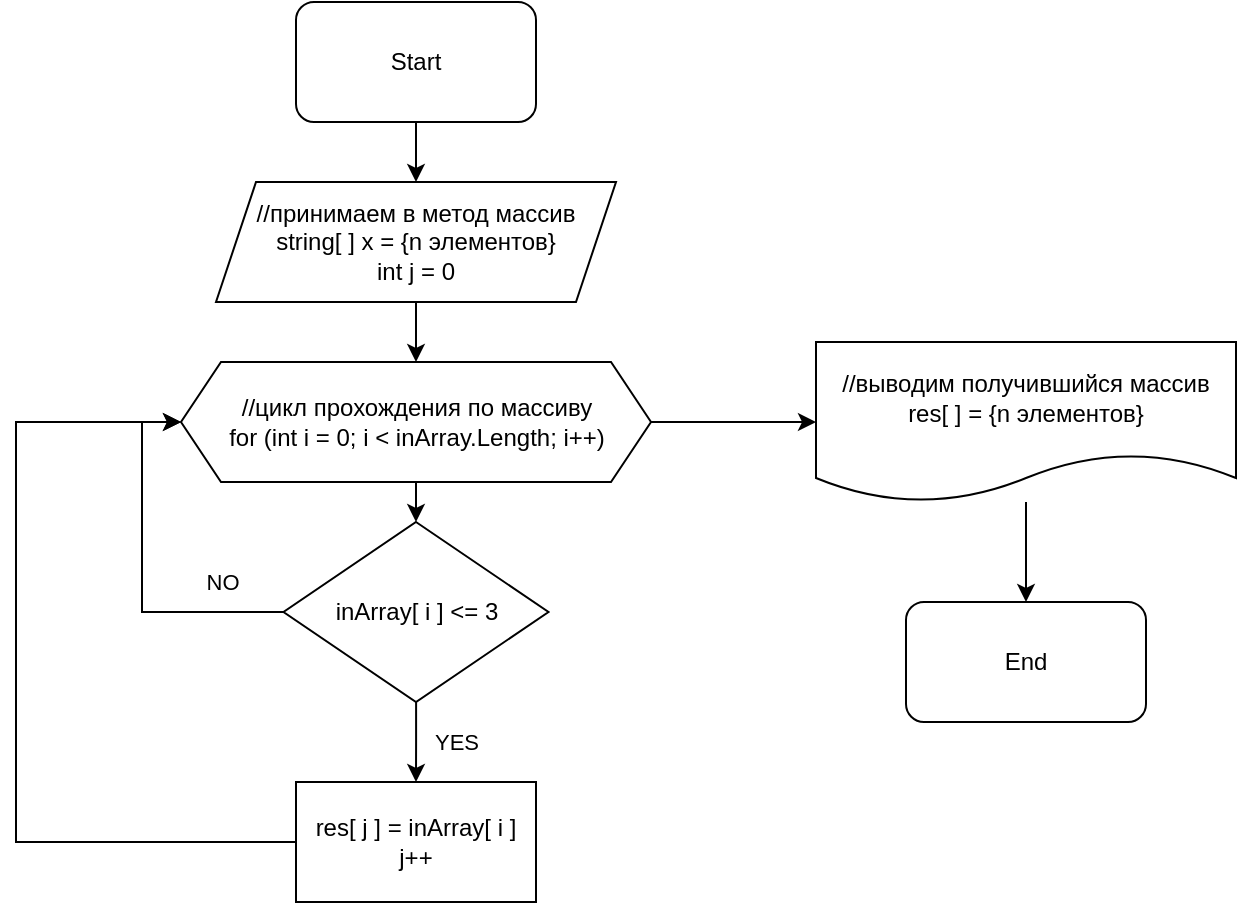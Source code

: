 <mxfile version="20.8.16" type="device"><diagram id="C5RBs43oDa-KdzZeNtuy" name="Page-1"><mxGraphModel dx="1050" dy="621" grid="1" gridSize="10" guides="1" tooltips="1" connect="1" arrows="1" fold="1" page="1" pageScale="1" pageWidth="827" pageHeight="1169" math="0" shadow="0"><root><mxCell id="WIyWlLk6GJQsqaUBKTNV-0"/><mxCell id="WIyWlLk6GJQsqaUBKTNV-1" parent="WIyWlLk6GJQsqaUBKTNV-0"/><mxCell id="b2eBR5Jnyl3CWdyIrFsk-2" value="" style="edgeStyle=orthogonalEdgeStyle;rounded=0;orthogonalLoop=1;jettySize=auto;html=1;" edge="1" parent="WIyWlLk6GJQsqaUBKTNV-1" source="b2eBR5Jnyl3CWdyIrFsk-0" target="b2eBR5Jnyl3CWdyIrFsk-1"><mxGeometry relative="1" as="geometry"/></mxCell><mxCell id="b2eBR5Jnyl3CWdyIrFsk-0" value="Start" style="rounded=1;whiteSpace=wrap;html=1;" vertex="1" parent="WIyWlLk6GJQsqaUBKTNV-1"><mxGeometry x="300" y="40" width="120" height="60" as="geometry"/></mxCell><mxCell id="b2eBR5Jnyl3CWdyIrFsk-6" value="" style="edgeStyle=orthogonalEdgeStyle;rounded=0;orthogonalLoop=1;jettySize=auto;html=1;" edge="1" parent="WIyWlLk6GJQsqaUBKTNV-1" source="b2eBR5Jnyl3CWdyIrFsk-1"><mxGeometry relative="1" as="geometry"><mxPoint x="360" y="220" as="targetPoint"/></mxGeometry></mxCell><mxCell id="b2eBR5Jnyl3CWdyIrFsk-1" value="//принимаем в метод массив&lt;br&gt;string[ ] x = {n элементов}&lt;br&gt;int j = 0" style="shape=parallelogram;perimeter=parallelogramPerimeter;whiteSpace=wrap;html=1;fixedSize=1;" vertex="1" parent="WIyWlLk6GJQsqaUBKTNV-1"><mxGeometry x="260" y="130" width="200" height="60" as="geometry"/></mxCell><mxCell id="b2eBR5Jnyl3CWdyIrFsk-10" value="NO" style="edgeStyle=orthogonalEdgeStyle;rounded=0;orthogonalLoop=1;jettySize=auto;html=1;entryX=0;entryY=0.5;entryDx=0;entryDy=0;exitX=0;exitY=0.5;exitDx=0;exitDy=0;" edge="1" parent="WIyWlLk6GJQsqaUBKTNV-1" source="b2eBR5Jnyl3CWdyIrFsk-7" target="b2eBR5Jnyl3CWdyIrFsk-8"><mxGeometry x="-0.671" y="-15" relative="1" as="geometry"><Array as="points"><mxPoint x="223" y="345"/><mxPoint x="223" y="250"/></Array><mxPoint as="offset"/></mxGeometry></mxCell><mxCell id="b2eBR5Jnyl3CWdyIrFsk-12" value="YES" style="edgeStyle=orthogonalEdgeStyle;rounded=0;orthogonalLoop=1;jettySize=auto;html=1;" edge="1" parent="WIyWlLk6GJQsqaUBKTNV-1" source="b2eBR5Jnyl3CWdyIrFsk-7" target="b2eBR5Jnyl3CWdyIrFsk-11"><mxGeometry x="-0.001" y="-20" relative="1" as="geometry"><mxPoint x="40" as="offset"/></mxGeometry></mxCell><mxCell id="b2eBR5Jnyl3CWdyIrFsk-7" value="inArray[ i ] &amp;lt;= 3" style="rhombus;whiteSpace=wrap;html=1;" vertex="1" parent="WIyWlLk6GJQsqaUBKTNV-1"><mxGeometry x="293.75" y="300" width="132.5" height="90" as="geometry"/></mxCell><mxCell id="b2eBR5Jnyl3CWdyIrFsk-9" value="" style="edgeStyle=orthogonalEdgeStyle;rounded=0;orthogonalLoop=1;jettySize=auto;html=1;" edge="1" parent="WIyWlLk6GJQsqaUBKTNV-1" source="b2eBR5Jnyl3CWdyIrFsk-8" target="b2eBR5Jnyl3CWdyIrFsk-7"><mxGeometry relative="1" as="geometry"/></mxCell><mxCell id="b2eBR5Jnyl3CWdyIrFsk-16" value="" style="edgeStyle=orthogonalEdgeStyle;rounded=0;orthogonalLoop=1;jettySize=auto;html=1;" edge="1" parent="WIyWlLk6GJQsqaUBKTNV-1" source="b2eBR5Jnyl3CWdyIrFsk-8" target="b2eBR5Jnyl3CWdyIrFsk-15"><mxGeometry relative="1" as="geometry"/></mxCell><mxCell id="b2eBR5Jnyl3CWdyIrFsk-8" value="&lt;div style=&quot;border-color: var(--border-color);&quot;&gt;&lt;span style=&quot;background-color: initial;&quot;&gt;//цикл прохождения по массиву&lt;/span&gt;&lt;/div&gt;&lt;div style=&quot;border-color: var(--border-color);&quot;&gt;&lt;span style=&quot;background-color: initial;&quot;&gt;for (int i = 0; i &amp;lt; inArray.Length; i++)&lt;/span&gt;&lt;br&gt;&lt;/div&gt;" style="shape=hexagon;perimeter=hexagonPerimeter2;whiteSpace=wrap;html=1;fixedSize=1;" vertex="1" parent="WIyWlLk6GJQsqaUBKTNV-1"><mxGeometry x="242.5" y="220" width="235" height="60" as="geometry"/></mxCell><mxCell id="b2eBR5Jnyl3CWdyIrFsk-13" style="edgeStyle=orthogonalEdgeStyle;rounded=0;orthogonalLoop=1;jettySize=auto;html=1;entryX=0;entryY=0.5;entryDx=0;entryDy=0;" edge="1" parent="WIyWlLk6GJQsqaUBKTNV-1" source="b2eBR5Jnyl3CWdyIrFsk-11" target="b2eBR5Jnyl3CWdyIrFsk-8"><mxGeometry relative="1" as="geometry"><mxPoint x="240" y="250" as="targetPoint"/><Array as="points"><mxPoint x="160" y="460"/><mxPoint x="160" y="250"/></Array></mxGeometry></mxCell><mxCell id="b2eBR5Jnyl3CWdyIrFsk-11" value="res[ j ] = inArray[ i ]&lt;br&gt;j++" style="rounded=0;whiteSpace=wrap;html=1;" vertex="1" parent="WIyWlLk6GJQsqaUBKTNV-1"><mxGeometry x="300" y="430" width="120" height="60" as="geometry"/></mxCell><mxCell id="b2eBR5Jnyl3CWdyIrFsk-14" value="End" style="rounded=1;whiteSpace=wrap;html=1;" vertex="1" parent="WIyWlLk6GJQsqaUBKTNV-1"><mxGeometry x="605" y="340" width="120" height="60" as="geometry"/></mxCell><mxCell id="b2eBR5Jnyl3CWdyIrFsk-17" value="" style="edgeStyle=orthogonalEdgeStyle;rounded=0;orthogonalLoop=1;jettySize=auto;html=1;" edge="1" parent="WIyWlLk6GJQsqaUBKTNV-1" source="b2eBR5Jnyl3CWdyIrFsk-15" target="b2eBR5Jnyl3CWdyIrFsk-14"><mxGeometry relative="1" as="geometry"/></mxCell><mxCell id="b2eBR5Jnyl3CWdyIrFsk-15" value="//выводим получившийся массив&lt;br&gt;res[ ] = {n элементов}" style="shape=document;whiteSpace=wrap;html=1;boundedLbl=1;" vertex="1" parent="WIyWlLk6GJQsqaUBKTNV-1"><mxGeometry x="560" y="210" width="210" height="80" as="geometry"/></mxCell></root></mxGraphModel></diagram></mxfile>